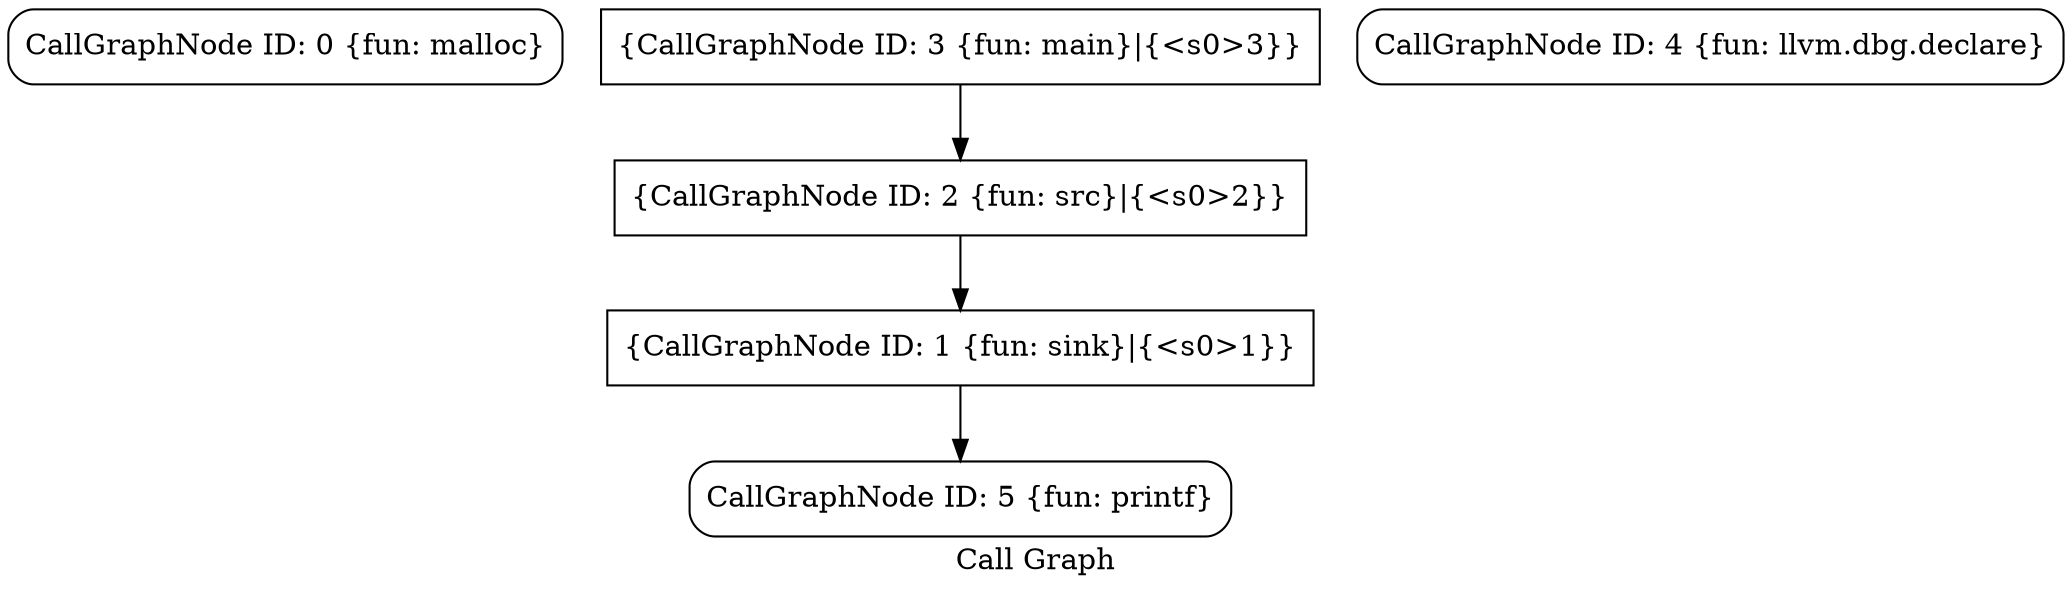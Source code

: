 digraph "Call Graph" {
	label="Call Graph";

	Node0x56449b47c0e0 [shape=record,shape=Mrecord,label="{CallGraphNode ID: 0 \{fun: malloc\}}"];
	Node0x56449b4d2340 [shape=record,shape=box,label="{CallGraphNode ID: 1 \{fun: sink\}|{<s0>1}}"];
	Node0x56449b4d2340:s0 -> Node0x56449b4a77b0[color=black];
	Node0x56449b4a74b0 [shape=record,shape=box,label="{CallGraphNode ID: 2 \{fun: src\}|{<s0>2}}"];
	Node0x56449b4a74b0:s0 -> Node0x56449b4d2340[color=black];
	Node0x56449b4a75b0 [shape=record,shape=box,label="{CallGraphNode ID: 3 \{fun: main\}|{<s0>3}}"];
	Node0x56449b4a75b0:s0 -> Node0x56449b4a74b0[color=black];
	Node0x56449b4a76b0 [shape=record,shape=Mrecord,label="{CallGraphNode ID: 4 \{fun: llvm.dbg.declare\}}"];
	Node0x56449b4a77b0 [shape=record,shape=Mrecord,label="{CallGraphNode ID: 5 \{fun: printf\}}"];
}
